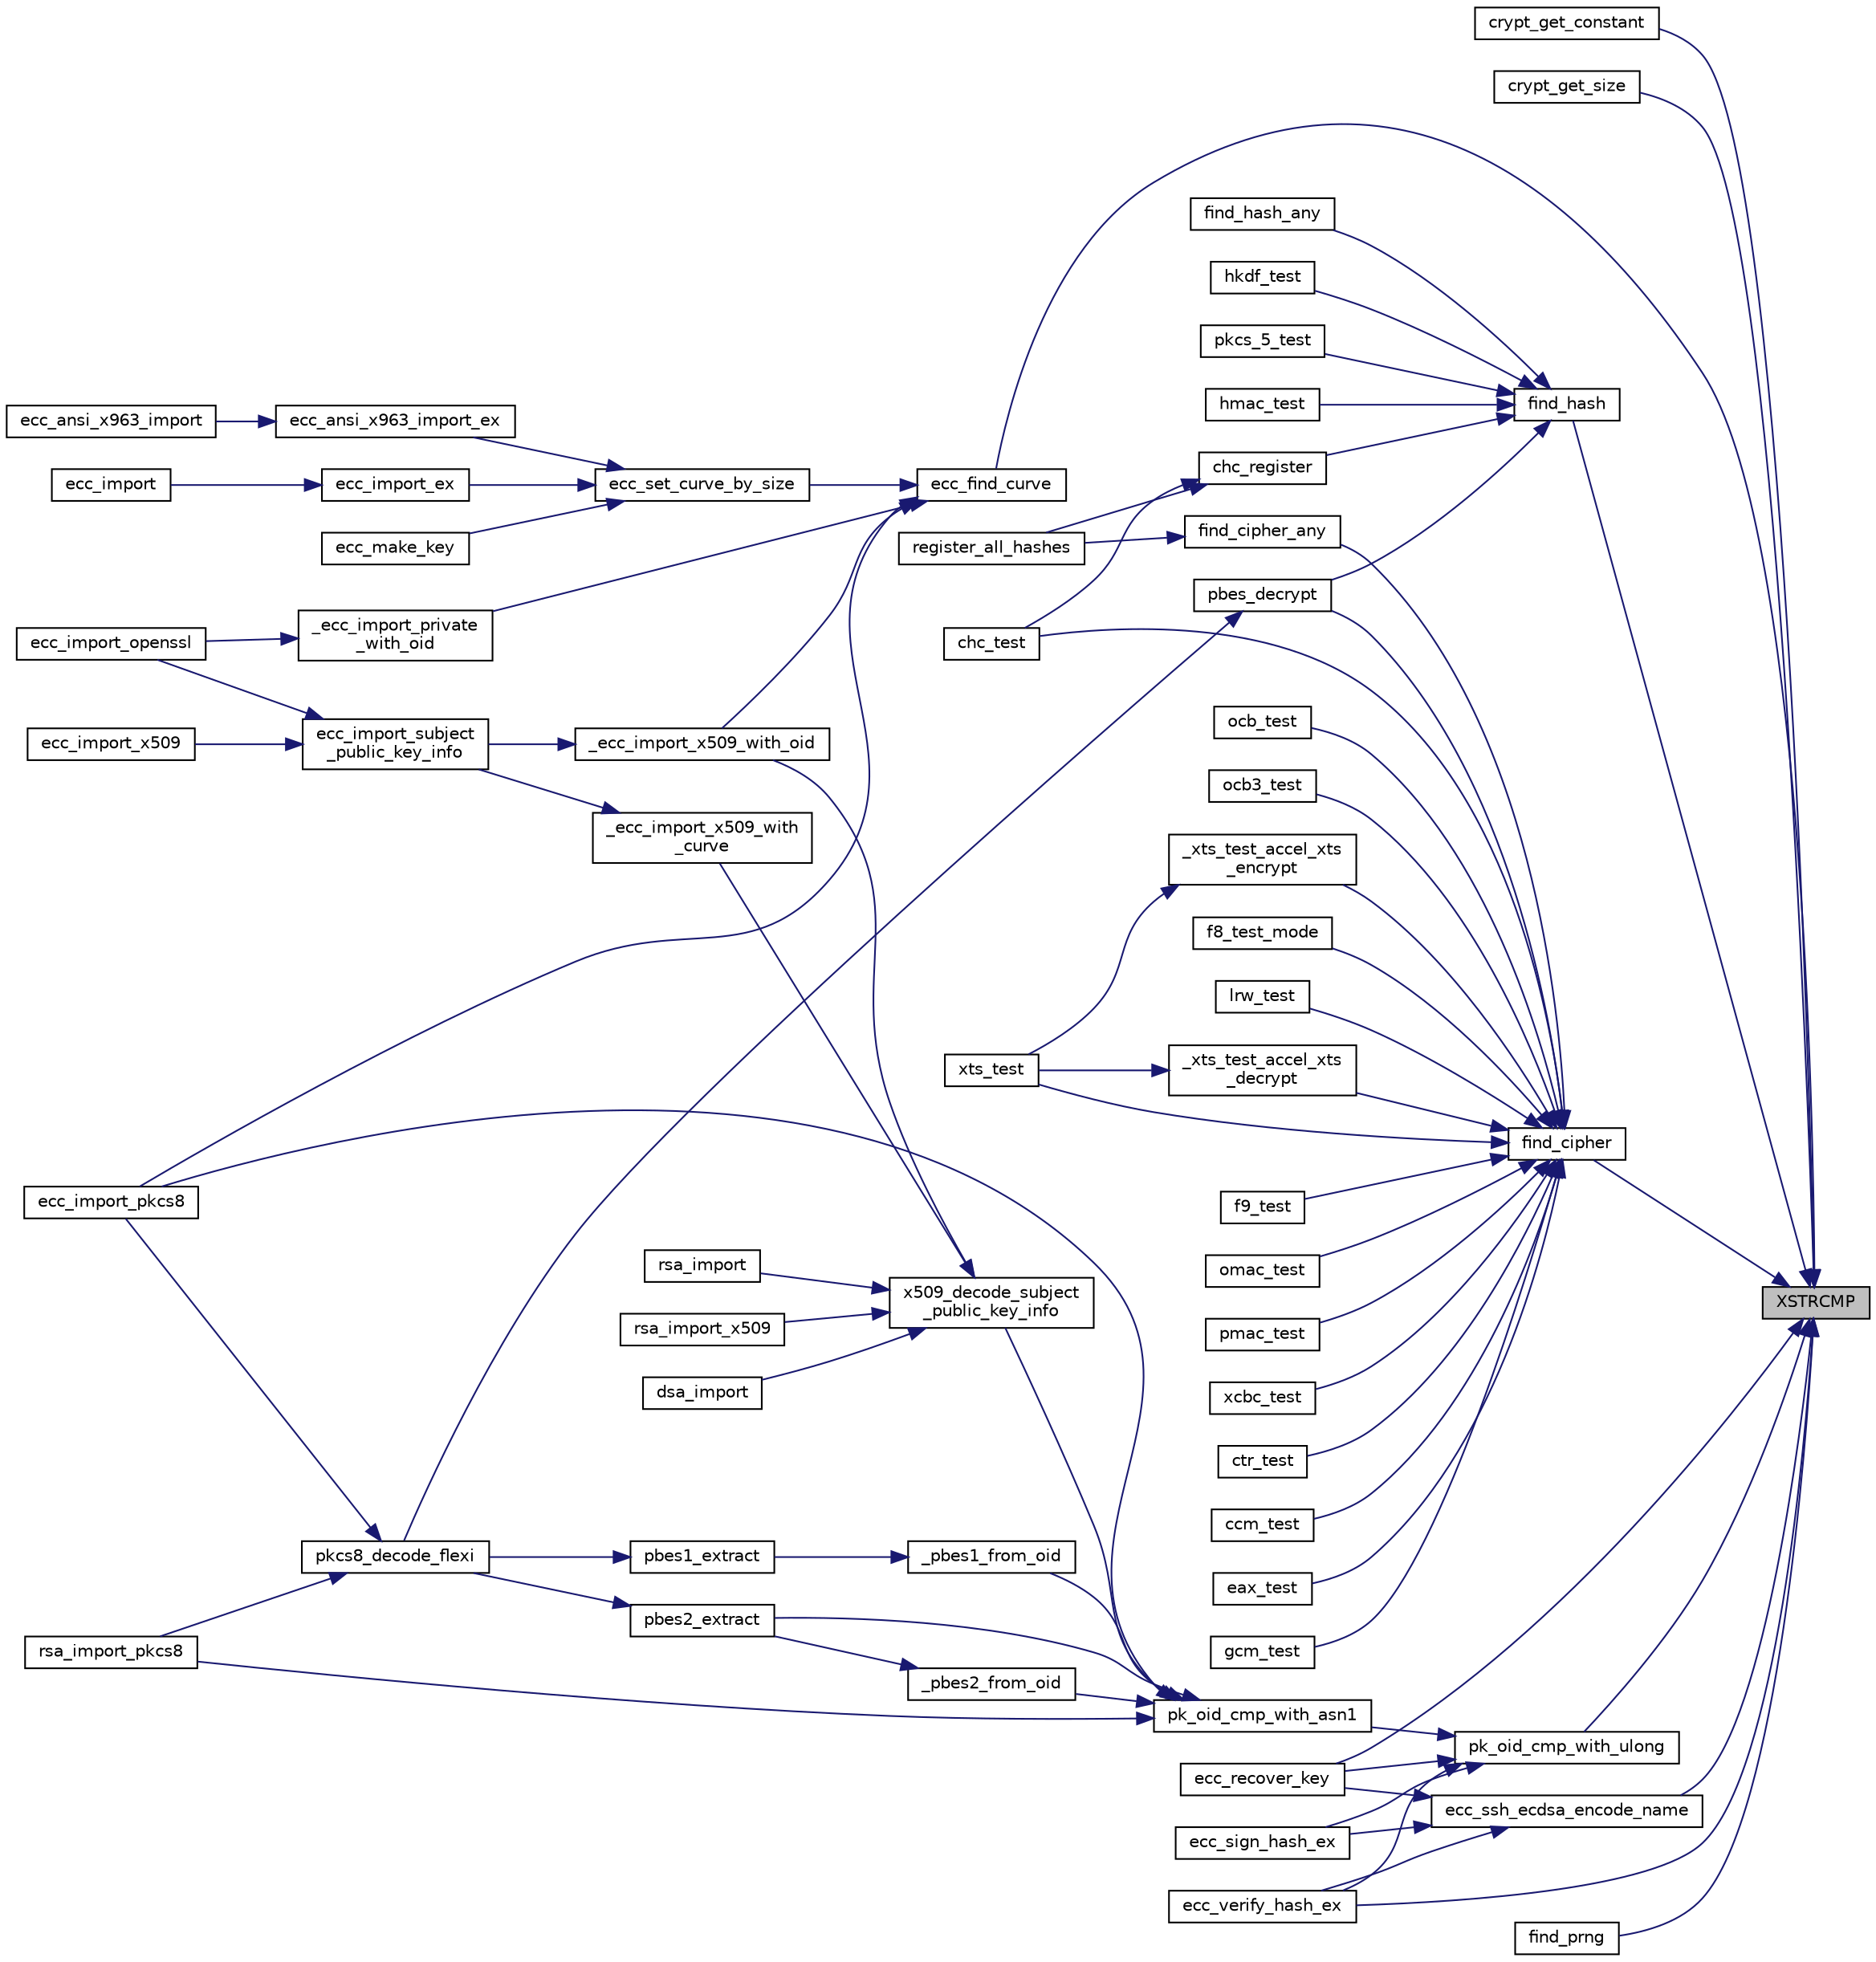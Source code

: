 digraph "XSTRCMP"
{
 // LATEX_PDF_SIZE
  edge [fontname="Helvetica",fontsize="10",labelfontname="Helvetica",labelfontsize="10"];
  node [fontname="Helvetica",fontsize="10",shape=record];
  rankdir="RL";
  Node868 [label="XSTRCMP",height=0.2,width=0.4,color="black", fillcolor="grey75", style="filled", fontcolor="black",tooltip=" "];
  Node868 -> Node869 [dir="back",color="midnightblue",fontsize="10",style="solid",fontname="Helvetica"];
  Node869 [label="crypt_get_constant",height=0.2,width=0.4,color="black", fillcolor="white", style="filled",URL="$crypt__constants_8c.html#a5e438cfa6bc585b574711796ef54b583",tooltip=" "];
  Node868 -> Node870 [dir="back",color="midnightblue",fontsize="10",style="solid",fontname="Helvetica"];
  Node870 [label="crypt_get_size",height=0.2,width=0.4,color="black", fillcolor="white", style="filled",URL="$crypt__sizes_8c.html#ae318059936467e1cf6aef3dba84f89a5",tooltip=" "];
  Node868 -> Node871 [dir="back",color="midnightblue",fontsize="10",style="solid",fontname="Helvetica"];
  Node871 [label="ecc_find_curve",height=0.2,width=0.4,color="black", fillcolor="white", style="filled",URL="$ecc__find__curve_8c.html#ad928083861ba212cb0c270bcf10b0403",tooltip=" "];
  Node871 -> Node872 [dir="back",color="midnightblue",fontsize="10",style="solid",fontname="Helvetica"];
  Node872 [label="_ecc_import_private\l_with_oid",height=0.2,width=0.4,color="black", fillcolor="white", style="filled",URL="$ecc__import__openssl_8c.html#a575520694cdd251fbe84b186a1d3d102",tooltip=" "];
  Node872 -> Node873 [dir="back",color="midnightblue",fontsize="10",style="solid",fontname="Helvetica"];
  Node873 [label="ecc_import_openssl",height=0.2,width=0.4,color="black", fillcolor="white", style="filled",URL="$ecc__import__openssl_8c.html#a62e764a9d768652402f730abef32780a",tooltip=" "];
  Node871 -> Node874 [dir="back",color="midnightblue",fontsize="10",style="solid",fontname="Helvetica"];
  Node874 [label="ecc_import_pkcs8",height=0.2,width=0.4,color="black", fillcolor="white", style="filled",URL="$ecc__import__pkcs8_8c.html#a0f0e747f119685eee3cc412f4480c52e",tooltip=" "];
  Node871 -> Node875 [dir="back",color="midnightblue",fontsize="10",style="solid",fontname="Helvetica"];
  Node875 [label="_ecc_import_x509_with_oid",height=0.2,width=0.4,color="black", fillcolor="white", style="filled",URL="$ecc__import__x509_8c.html#a95f6b54b054138d6b43afc3876908bad",tooltip=" "];
  Node875 -> Node876 [dir="back",color="midnightblue",fontsize="10",style="solid",fontname="Helvetica"];
  Node876 [label="ecc_import_subject\l_public_key_info",height=0.2,width=0.4,color="black", fillcolor="white", style="filled",URL="$ecc__import__x509_8c.html#a6e24f3e6a3975c4d9e261a6031cab7b5",tooltip=" "];
  Node876 -> Node873 [dir="back",color="midnightblue",fontsize="10",style="solid",fontname="Helvetica"];
  Node876 -> Node877 [dir="back",color="midnightblue",fontsize="10",style="solid",fontname="Helvetica"];
  Node877 [label="ecc_import_x509",height=0.2,width=0.4,color="black", fillcolor="white", style="filled",URL="$ecc__import__x509_8c.html#abd7477bc1144cdfd4f9e2da835eefbf6",tooltip="Import an ECC key from a X.509 certificate."];
  Node871 -> Node878 [dir="back",color="midnightblue",fontsize="10",style="solid",fontname="Helvetica"];
  Node878 [label="ecc_set_curve_by_size",height=0.2,width=0.4,color="black", fillcolor="white", style="filled",URL="$ecc__set__curve_8c.html#ae380263c82c1fe0cde8dc08e89f7940c",tooltip=" "];
  Node878 -> Node879 [dir="back",color="midnightblue",fontsize="10",style="solid",fontname="Helvetica"];
  Node879 [label="ecc_ansi_x963_import_ex",height=0.2,width=0.4,color="black", fillcolor="white", style="filled",URL="$ecc__ansi__x963__import_8c.html#a5fe5cc4b4d9072dbf3c4d2b6f7f26282",tooltip=" "];
  Node879 -> Node880 [dir="back",color="midnightblue",fontsize="10",style="solid",fontname="Helvetica"];
  Node880 [label="ecc_ansi_x963_import",height=0.2,width=0.4,color="black", fillcolor="white", style="filled",URL="$ecc__ansi__x963__import_8c.html#a83af689aa24cc4abd654f877084e23d5",tooltip="Import an ANSI X9.63 format public key."];
  Node878 -> Node881 [dir="back",color="midnightblue",fontsize="10",style="solid",fontname="Helvetica"];
  Node881 [label="ecc_import_ex",height=0.2,width=0.4,color="black", fillcolor="white", style="filled",URL="$ecc__import_8c.html#ab9bceabc3a4d16f6b714325ac383e024",tooltip="Import an ECC key from a binary packet, using user supplied domain params rather than one of the NIST..."];
  Node881 -> Node882 [dir="back",color="midnightblue",fontsize="10",style="solid",fontname="Helvetica"];
  Node882 [label="ecc_import",height=0.2,width=0.4,color="black", fillcolor="white", style="filled",URL="$ecc__import_8c.html#aa2f73e9fe5de2132d2716638e2ff7ca8",tooltip="Import an ECC key from a binary packet."];
  Node878 -> Node883 [dir="back",color="midnightblue",fontsize="10",style="solid",fontname="Helvetica"];
  Node883 [label="ecc_make_key",height=0.2,width=0.4,color="black", fillcolor="white", style="filled",URL="$ecc__make__key_8c.html#a7a315bba6da1275feab6ca1c5a16e87a",tooltip="Make a new ECC key."];
  Node868 -> Node884 [dir="back",color="midnightblue",fontsize="10",style="solid",fontname="Helvetica"];
  Node884 [label="ecc_recover_key",height=0.2,width=0.4,color="black", fillcolor="white", style="filled",URL="$ecc__recover__key_8c.html#a42d1c0f03dd10a8ea98836bab2c1e6c6",tooltip="Recover ECC public key from signature and hash."];
  Node868 -> Node885 [dir="back",color="midnightblue",fontsize="10",style="solid",fontname="Helvetica"];
  Node885 [label="ecc_ssh_ecdsa_encode_name",height=0.2,width=0.4,color="black", fillcolor="white", style="filled",URL="$ecc__ssh__ecdsa__encode__name_8c.html#a5921e9a5a19d09bc948281baf09ea128",tooltip="Curve/OID to SSH+ECDSA name string mapping."];
  Node885 -> Node884 [dir="back",color="midnightblue",fontsize="10",style="solid",fontname="Helvetica"];
  Node885 -> Node886 [dir="back",color="midnightblue",fontsize="10",style="solid",fontname="Helvetica"];
  Node886 [label="ecc_sign_hash_ex",height=0.2,width=0.4,color="black", fillcolor="white", style="filled",URL="$ecc__sign__hash_8c.html#a96afaf55b03386145e3061fc42a9636b",tooltip="Sign a message digest."];
  Node885 -> Node887 [dir="back",color="midnightblue",fontsize="10",style="solid",fontname="Helvetica"];
  Node887 [label="ecc_verify_hash_ex",height=0.2,width=0.4,color="black", fillcolor="white", style="filled",URL="$ecc__verify__hash_8c.html#a6c4f6d0c99e8dbcff4e1064179f20214",tooltip="Verify an ECC signature in RFC7518 format."];
  Node868 -> Node887 [dir="back",color="midnightblue",fontsize="10",style="solid",fontname="Helvetica"];
  Node868 -> Node888 [dir="back",color="midnightblue",fontsize="10",style="solid",fontname="Helvetica"];
  Node888 [label="find_cipher",height=0.2,width=0.4,color="black", fillcolor="white", style="filled",URL="$crypt__find__cipher_8c.html#af5c3882342fd65a17239cd04bfdf44e2",tooltip="Find a registered cipher by name."];
  Node888 -> Node889 [dir="back",color="midnightblue",fontsize="10",style="solid",fontname="Helvetica"];
  Node889 [label="ccm_test",height=0.2,width=0.4,color="black", fillcolor="white", style="filled",URL="$ccm__test_8c.html#af02fbfac6da1b71a49ad14537796b006",tooltip=" "];
  Node888 -> Node890 [dir="back",color="midnightblue",fontsize="10",style="solid",fontname="Helvetica"];
  Node890 [label="eax_test",height=0.2,width=0.4,color="black", fillcolor="white", style="filled",URL="$eax__test_8c.html#a9e708c531b1c375a3d086f43a192c455",tooltip="Test the EAX implementation."];
  Node888 -> Node891 [dir="back",color="midnightblue",fontsize="10",style="solid",fontname="Helvetica"];
  Node891 [label="gcm_test",height=0.2,width=0.4,color="black", fillcolor="white", style="filled",URL="$gcm__test_8c.html#ae36c8eb6c2964df7e386f5f73bded5e7",tooltip="Test the GCM code."];
  Node888 -> Node892 [dir="back",color="midnightblue",fontsize="10",style="solid",fontname="Helvetica"];
  Node892 [label="ocb_test",height=0.2,width=0.4,color="black", fillcolor="white", style="filled",URL="$ocb__test_8c.html#afbc7c6139aaabac9146afff688bafbb9",tooltip="Test the OCB protocol."];
  Node888 -> Node893 [dir="back",color="midnightblue",fontsize="10",style="solid",fontname="Helvetica"];
  Node893 [label="ocb3_test",height=0.2,width=0.4,color="black", fillcolor="white", style="filled",URL="$ocb3__test_8c.html#afafd01785264b534d0ef8efb9fe530ef",tooltip="Test the OCB protocol."];
  Node888 -> Node894 [dir="back",color="midnightblue",fontsize="10",style="solid",fontname="Helvetica"];
  Node894 [label="chc_test",height=0.2,width=0.4,color="black", fillcolor="white", style="filled",URL="$chc_8c.html#a1467e832993ba079f27160687745fdcd",tooltip="Self-test the hash."];
  Node888 -> Node895 [dir="back",color="midnightblue",fontsize="10",style="solid",fontname="Helvetica"];
  Node895 [label="f9_test",height=0.2,width=0.4,color="black", fillcolor="white", style="filled",URL="$f9__test_8c.html#a4457afc1800916455c35efd9b1acd142",tooltip="Test f9-MAC mode Return CRYPT_OK on succes."];
  Node888 -> Node896 [dir="back",color="midnightblue",fontsize="10",style="solid",fontname="Helvetica"];
  Node896 [label="omac_test",height=0.2,width=0.4,color="black", fillcolor="white", style="filled",URL="$omac__test_8c.html#abdcfbca1800d6a3b577b7c6ec0838a48",tooltip="Test the OMAC setup."];
  Node888 -> Node897 [dir="back",color="midnightblue",fontsize="10",style="solid",fontname="Helvetica"];
  Node897 [label="pmac_test",height=0.2,width=0.4,color="black", fillcolor="white", style="filled",URL="$pmac__test_8c.html#a25c3fac912755621e400e5b51f46ca23",tooltip="Test the LTC_OMAC implementation."];
  Node888 -> Node898 [dir="back",color="midnightblue",fontsize="10",style="solid",fontname="Helvetica"];
  Node898 [label="xcbc_test",height=0.2,width=0.4,color="black", fillcolor="white", style="filled",URL="$xcbc__test_8c.html#a7154e3fde1d58dad1b721962dea2a782",tooltip="Test XCBC-MAC mode Return CRYPT_OK on succes."];
  Node888 -> Node899 [dir="back",color="midnightblue",fontsize="10",style="solid",fontname="Helvetica"];
  Node899 [label="find_cipher_any",height=0.2,width=0.4,color="black", fillcolor="white", style="filled",URL="$crypt__find__cipher__any_8c.html#a292925e244bbb7c919aa60eedcba5bf6",tooltip="Find a cipher flexibly."];
  Node899 -> Node900 [dir="back",color="midnightblue",fontsize="10",style="solid",fontname="Helvetica"];
  Node900 [label="register_all_hashes",height=0.2,width=0.4,color="black", fillcolor="white", style="filled",URL="$crypt__register__all__hashes_8c.html#a646235ec81bef5215708a56a23e43874",tooltip=" "];
  Node888 -> Node901 [dir="back",color="midnightblue",fontsize="10",style="solid",fontname="Helvetica"];
  Node901 [label="pbes_decrypt",height=0.2,width=0.4,color="black", fillcolor="white", style="filled",URL="$pbes_8c.html#a7df0f8ba7d5d6b9752a7bb9c5e3f7081",tooltip="Decrypt Data encrypted via either PBES1 or PBES2."];
  Node901 -> Node902 [dir="back",color="midnightblue",fontsize="10",style="solid",fontname="Helvetica"];
  Node902 [label="pkcs8_decode_flexi",height=0.2,width=0.4,color="black", fillcolor="white", style="filled",URL="$pkcs8__decode__flexi_8c.html#a1b0d8fcf234d94638b2554ccea725003",tooltip="PKCS#8 decrypt if necessary & flexi-decode."];
  Node902 -> Node874 [dir="back",color="midnightblue",fontsize="10",style="solid",fontname="Helvetica"];
  Node902 -> Node903 [dir="back",color="midnightblue",fontsize="10",style="solid",fontname="Helvetica"];
  Node903 [label="rsa_import_pkcs8",height=0.2,width=0.4,color="black", fillcolor="white", style="filled",URL="$rsa__import__pkcs8_8c.html#a3d44c6233a326316f7fb01c9d834fad4",tooltip="Import an RSAPublicKey or RSAPrivateKey in PKCS#8 format."];
  Node888 -> Node904 [dir="back",color="midnightblue",fontsize="10",style="solid",fontname="Helvetica"];
  Node904 [label="ctr_test",height=0.2,width=0.4,color="black", fillcolor="white", style="filled",URL="$ctr__test_8c.html#a32abd18f150379219d48de1a9ce18efb",tooltip=" "];
  Node888 -> Node905 [dir="back",color="midnightblue",fontsize="10",style="solid",fontname="Helvetica"];
  Node905 [label="f8_test_mode",height=0.2,width=0.4,color="black", fillcolor="white", style="filled",URL="$f8__test__mode_8c.html#ad65a1bfd03de46011299df002fd60d33",tooltip=" "];
  Node888 -> Node906 [dir="back",color="midnightblue",fontsize="10",style="solid",fontname="Helvetica"];
  Node906 [label="lrw_test",height=0.2,width=0.4,color="black", fillcolor="white", style="filled",URL="$lrw__test_8c.html#af231a49d74f9fa4e43f5fd68439979c3",tooltip="Test LRW against specs."];
  Node888 -> Node907 [dir="back",color="midnightblue",fontsize="10",style="solid",fontname="Helvetica"];
  Node907 [label="_xts_test_accel_xts\l_encrypt",height=0.2,width=0.4,color="black", fillcolor="white", style="filled",URL="$xts__test_8c.html#a097b3a9b119f5ee53122c2552ef9d70e",tooltip=" "];
  Node907 -> Node908 [dir="back",color="midnightblue",fontsize="10",style="solid",fontname="Helvetica"];
  Node908 [label="xts_test",height=0.2,width=0.4,color="black", fillcolor="white", style="filled",URL="$xts__test_8c.html#a8e893dde81f654451ba645d3a162dc24",tooltip="Source donated by Elliptic Semiconductor Inc (www.ellipticsemi.com) to the LibTom Projects."];
  Node888 -> Node909 [dir="back",color="midnightblue",fontsize="10",style="solid",fontname="Helvetica"];
  Node909 [label="_xts_test_accel_xts\l_decrypt",height=0.2,width=0.4,color="black", fillcolor="white", style="filled",URL="$xts__test_8c.html#ac6d3b700cb3534684c81d8975c3c1e49",tooltip=" "];
  Node909 -> Node908 [dir="back",color="midnightblue",fontsize="10",style="solid",fontname="Helvetica"];
  Node888 -> Node908 [dir="back",color="midnightblue",fontsize="10",style="solid",fontname="Helvetica"];
  Node868 -> Node910 [dir="back",color="midnightblue",fontsize="10",style="solid",fontname="Helvetica"];
  Node910 [label="find_hash",height=0.2,width=0.4,color="black", fillcolor="white", style="filled",URL="$crypt__find__hash_8c.html#a1818254b9c8f09047af3b66ea7f5852b",tooltip="Find a registered hash by name."];
  Node910 -> Node911 [dir="back",color="midnightblue",fontsize="10",style="solid",fontname="Helvetica"];
  Node911 [label="chc_register",height=0.2,width=0.4,color="black", fillcolor="white", style="filled",URL="$chc_8c.html#a3f5fb5f884cb2e504af6b4d56db93f85",tooltip="Initialize the CHC state with a given cipher."];
  Node911 -> Node894 [dir="back",color="midnightblue",fontsize="10",style="solid",fontname="Helvetica"];
  Node911 -> Node900 [dir="back",color="midnightblue",fontsize="10",style="solid",fontname="Helvetica"];
  Node910 -> Node912 [dir="back",color="midnightblue",fontsize="10",style="solid",fontname="Helvetica"];
  Node912 [label="hmac_test",height=0.2,width=0.4,color="black", fillcolor="white", style="filled",URL="$hmac__test_8c.html#af43c4e10ec1984cf428cf69cd3184e53",tooltip="HMAC self-test."];
  Node910 -> Node913 [dir="back",color="midnightblue",fontsize="10",style="solid",fontname="Helvetica"];
  Node913 [label="find_hash_any",height=0.2,width=0.4,color="black", fillcolor="white", style="filled",URL="$crypt__find__hash__any_8c.html#aafc80fde01cce7cd1d0f6d0aa1eeb651",tooltip="Find a hash flexibly."];
  Node910 -> Node914 [dir="back",color="midnightblue",fontsize="10",style="solid",fontname="Helvetica"];
  Node914 [label="hkdf_test",height=0.2,width=0.4,color="black", fillcolor="white", style="filled",URL="$hkdf__test_8c.html#a373d92dae833619c1fccb018f21357dd",tooltip="LTC_HKDF self-test."];
  Node910 -> Node901 [dir="back",color="midnightblue",fontsize="10",style="solid",fontname="Helvetica"];
  Node910 -> Node915 [dir="back",color="midnightblue",fontsize="10",style="solid",fontname="Helvetica"];
  Node915 [label="pkcs_5_test",height=0.2,width=0.4,color="black", fillcolor="white", style="filled",URL="$pkcs__5__test_8c.html#a1a78c0bca3595115dd9272c2026b607e",tooltip="PKCS #5 self-test."];
  Node868 -> Node916 [dir="back",color="midnightblue",fontsize="10",style="solid",fontname="Helvetica"];
  Node916 [label="find_prng",height=0.2,width=0.4,color="black", fillcolor="white", style="filled",URL="$crypt__find__prng_8c.html#a53cfb5c7551b314e634a08e8be20a69c",tooltip="Find a registered PRNG by name."];
  Node868 -> Node917 [dir="back",color="midnightblue",fontsize="10",style="solid",fontname="Helvetica"];
  Node917 [label="pk_oid_cmp_with_ulong",height=0.2,width=0.4,color="black", fillcolor="white", style="filled",URL="$pk__oid__cmp_8c.html#a4283c0cfa77d37ab8add0b7c531d3d6f",tooltip=" "];
  Node917 -> Node918 [dir="back",color="midnightblue",fontsize="10",style="solid",fontname="Helvetica"];
  Node918 [label="pk_oid_cmp_with_asn1",height=0.2,width=0.4,color="black", fillcolor="white", style="filled",URL="$pk__oid__cmp_8c.html#aaa860b1fbc776e0760df8934a6aa245a",tooltip=" "];
  Node918 -> Node919 [dir="back",color="midnightblue",fontsize="10",style="solid",fontname="Helvetica"];
  Node919 [label="_pbes1_from_oid",height=0.2,width=0.4,color="black", fillcolor="white", style="filled",URL="$pbes1_8c.html#ae603bc6c7e6913beec5714350041adc6",tooltip=" "];
  Node919 -> Node920 [dir="back",color="midnightblue",fontsize="10",style="solid",fontname="Helvetica"];
  Node920 [label="pbes1_extract",height=0.2,width=0.4,color="black", fillcolor="white", style="filled",URL="$pbes1_8c.html#a3573423ba7eb454bb5f969ee9b580024",tooltip="Extract PBES1 parameters."];
  Node920 -> Node902 [dir="back",color="midnightblue",fontsize="10",style="solid",fontname="Helvetica"];
  Node918 -> Node921 [dir="back",color="midnightblue",fontsize="10",style="solid",fontname="Helvetica"];
  Node921 [label="_pbes2_from_oid",height=0.2,width=0.4,color="black", fillcolor="white", style="filled",URL="$pbes2_8c.html#a6d172113e8d3bf8ef62690a35a2bbf52",tooltip=" "];
  Node921 -> Node922 [dir="back",color="midnightblue",fontsize="10",style="solid",fontname="Helvetica"];
  Node922 [label="pbes2_extract",height=0.2,width=0.4,color="black", fillcolor="white", style="filled",URL="$pbes2_8c.html#a741f04fef81b90c03eeba79d1d680273",tooltip="Extract PBES2 parameters."];
  Node922 -> Node902 [dir="back",color="midnightblue",fontsize="10",style="solid",fontname="Helvetica"];
  Node918 -> Node922 [dir="back",color="midnightblue",fontsize="10",style="solid",fontname="Helvetica"];
  Node918 -> Node923 [dir="back",color="midnightblue",fontsize="10",style="solid",fontname="Helvetica"];
  Node923 [label="x509_decode_subject\l_public_key_info",height=0.2,width=0.4,color="black", fillcolor="white", style="filled",URL="$x509__decode__subject__public__key__info_8c.html#aec241d5f502a71d5a72188a42d6be5f0",tooltip="Decode a SubjectPublicKeyInfo."];
  Node923 -> Node924 [dir="back",color="midnightblue",fontsize="10",style="solid",fontname="Helvetica"];
  Node924 [label="dsa_import",height=0.2,width=0.4,color="black", fillcolor="white", style="filled",URL="$dsa__import_8c.html#ab814d8871b40e7f60c3ed6a16990dac2",tooltip="Import a DSA key."];
  Node923 -> Node875 [dir="back",color="midnightblue",fontsize="10",style="solid",fontname="Helvetica"];
  Node923 -> Node925 [dir="back",color="midnightblue",fontsize="10",style="solid",fontname="Helvetica"];
  Node925 [label="_ecc_import_x509_with\l_curve",height=0.2,width=0.4,color="black", fillcolor="white", style="filled",URL="$ecc__import__x509_8c.html#adf48b3ba468c0324055e9413a82d39f5",tooltip=" "];
  Node925 -> Node876 [dir="back",color="midnightblue",fontsize="10",style="solid",fontname="Helvetica"];
  Node923 -> Node926 [dir="back",color="midnightblue",fontsize="10",style="solid",fontname="Helvetica"];
  Node926 [label="rsa_import",height=0.2,width=0.4,color="black", fillcolor="white", style="filled",URL="$rsa__import_8c.html#aa80aefb08a282afe02c308cc19879d05",tooltip="Import an RSAPublicKey or RSAPrivateKey [two-prime only, only support >= 1024-bit keys,..."];
  Node923 -> Node927 [dir="back",color="midnightblue",fontsize="10",style="solid",fontname="Helvetica"];
  Node927 [label="rsa_import_x509",height=0.2,width=0.4,color="black", fillcolor="white", style="filled",URL="$rsa__import__x509_8c.html#af7fd232bdc803e8d3f8a109dc171110d",tooltip="Import an RSA key from a X.509 certificate."];
  Node918 -> Node874 [dir="back",color="midnightblue",fontsize="10",style="solid",fontname="Helvetica"];
  Node918 -> Node903 [dir="back",color="midnightblue",fontsize="10",style="solid",fontname="Helvetica"];
  Node917 -> Node884 [dir="back",color="midnightblue",fontsize="10",style="solid",fontname="Helvetica"];
  Node917 -> Node886 [dir="back",color="midnightblue",fontsize="10",style="solid",fontname="Helvetica"];
  Node917 -> Node887 [dir="back",color="midnightblue",fontsize="10",style="solid",fontname="Helvetica"];
}
